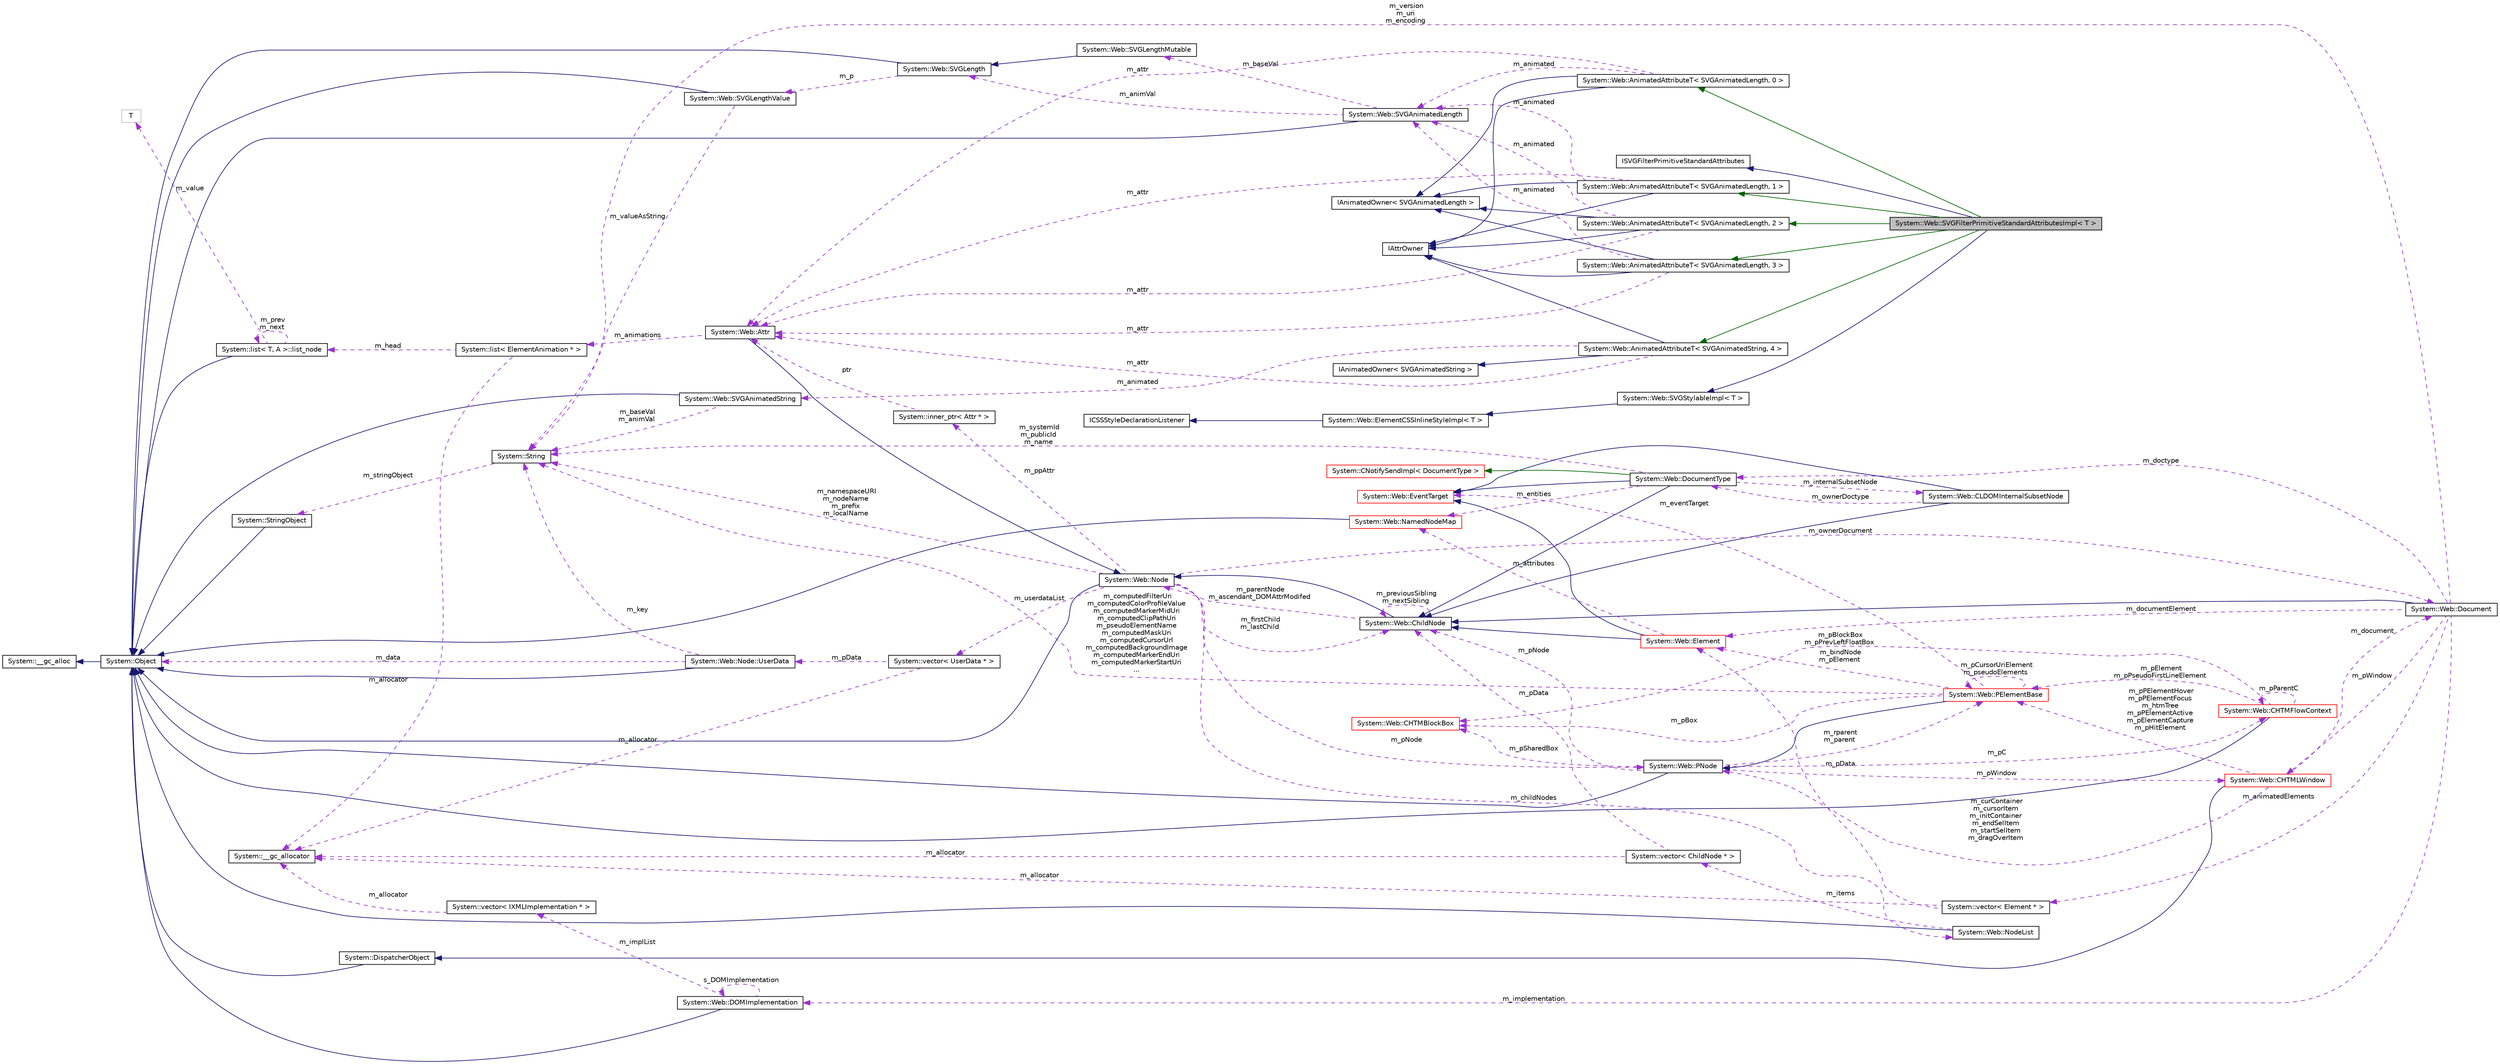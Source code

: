 digraph G
{
  edge [fontname="Helvetica",fontsize="10",labelfontname="Helvetica",labelfontsize="10"];
  node [fontname="Helvetica",fontsize="10",shape=record];
  rankdir="LR";
  Node1 [label="System::Web::SVGFilterPrimitiveStandardAttributesImpl\< T \>",height=0.2,width=0.4,color="black", fillcolor="grey75", style="filled" fontcolor="black"];
  Node2 -> Node1 [dir="back",color="midnightblue",fontsize="10",style="solid",fontname="Helvetica"];
  Node2 [label="System::Web::SVGStylableImpl\< T \>",height=0.2,width=0.4,color="black", fillcolor="white", style="filled",URL="$class_system_1_1_web_1_1_s_v_g_stylable_impl.html"];
  Node3 -> Node2 [dir="back",color="midnightblue",fontsize="10",style="solid",fontname="Helvetica"];
  Node3 [label="System::Web::ElementCSSInlineStyleImpl\< T \>",height=0.2,width=0.4,color="black", fillcolor="white", style="filled",URL="$class_system_1_1_web_1_1_element_c_s_s_inline_style_impl.html"];
  Node4 -> Node3 [dir="back",color="midnightblue",fontsize="10",style="solid",fontname="Helvetica"];
  Node4 [label="ICSSStyleDeclarationListener",height=0.2,width=0.4,color="black", fillcolor="white", style="filled",URL="$class_i_c_s_s_style_declaration_listener.html"];
  Node5 -> Node1 [dir="back",color="midnightblue",fontsize="10",style="solid",fontname="Helvetica"];
  Node5 [label="ISVGFilterPrimitiveStandardAttributes",height=0.2,width=0.4,color="black", fillcolor="white", style="filled",URL="$class_i_s_v_g_filter_primitive_standard_attributes.html"];
  Node6 -> Node1 [dir="back",color="darkgreen",fontsize="10",style="solid",fontname="Helvetica"];
  Node6 [label="System::Web::AnimatedAttributeT\< SVGAnimatedLength, 0 \>",height=0.2,width=0.4,color="black", fillcolor="white", style="filled",URL="$class_system_1_1_web_1_1_animated_attribute_t.html"];
  Node7 -> Node6 [dir="back",color="midnightblue",fontsize="10",style="solid",fontname="Helvetica"];
  Node7 [label="IAttrOwner",height=0.2,width=0.4,color="black", fillcolor="white", style="filled",URL="$class_i_attr_owner.html"];
  Node8 -> Node6 [dir="back",color="midnightblue",fontsize="10",style="solid",fontname="Helvetica"];
  Node8 [label="IAnimatedOwner\< SVGAnimatedLength \>",height=0.2,width=0.4,color="black", fillcolor="white", style="filled",URL="$class_i_animated_owner.html"];
  Node9 -> Node6 [dir="back",color="darkorchid3",fontsize="10",style="dashed",label=" m_animated" ,fontname="Helvetica"];
  Node9 [label="System::Web::SVGAnimatedLength",height=0.2,width=0.4,color="black", fillcolor="white", style="filled",URL="$class_system_1_1_web_1_1_s_v_g_animated_length.html"];
  Node10 -> Node9 [dir="back",color="midnightblue",fontsize="10",style="solid",fontname="Helvetica"];
  Node10 [label="System::Object",height=0.2,width=0.4,color="black", fillcolor="white", style="filled",URL="$class_system_1_1_object.html"];
  Node11 -> Node10 [dir="back",color="midnightblue",fontsize="10",style="solid",fontname="Helvetica"];
  Node11 [label="System::__gc_alloc",height=0.2,width=0.4,color="black", fillcolor="white", style="filled",URL="$class_system_1_1____gc__alloc.html"];
  Node12 -> Node9 [dir="back",color="darkorchid3",fontsize="10",style="dashed",label=" m_animVal" ,fontname="Helvetica"];
  Node12 [label="System::Web::SVGLength",height=0.2,width=0.4,color="black", fillcolor="white", style="filled",URL="$class_system_1_1_web_1_1_s_v_g_length.html"];
  Node10 -> Node12 [dir="back",color="midnightblue",fontsize="10",style="solid",fontname="Helvetica"];
  Node13 -> Node12 [dir="back",color="darkorchid3",fontsize="10",style="dashed",label=" m_p" ,fontname="Helvetica"];
  Node13 [label="System::Web::SVGLengthValue",height=0.2,width=0.4,color="black", fillcolor="white", style="filled",URL="$class_system_1_1_web_1_1_s_v_g_length_value.html"];
  Node10 -> Node13 [dir="back",color="midnightblue",fontsize="10",style="solid",fontname="Helvetica"];
  Node14 -> Node13 [dir="back",color="darkorchid3",fontsize="10",style="dashed",label=" m_valueAsString" ,fontname="Helvetica"];
  Node14 [label="System::String",height=0.2,width=0.4,color="black", fillcolor="white", style="filled",URL="$class_system_1_1_string.html"];
  Node15 -> Node14 [dir="back",color="darkorchid3",fontsize="10",style="dashed",label=" m_stringObject" ,fontname="Helvetica"];
  Node15 [label="System::StringObject",height=0.2,width=0.4,color="black", fillcolor="white", style="filled",URL="$class_system_1_1_string_object.html"];
  Node10 -> Node15 [dir="back",color="midnightblue",fontsize="10",style="solid",fontname="Helvetica"];
  Node16 -> Node9 [dir="back",color="darkorchid3",fontsize="10",style="dashed",label=" m_baseVal" ,fontname="Helvetica"];
  Node16 [label="System::Web::SVGLengthMutable",height=0.2,width=0.4,color="black", fillcolor="white", style="filled",URL="$class_system_1_1_web_1_1_s_v_g_length_mutable.html"];
  Node12 -> Node16 [dir="back",color="midnightblue",fontsize="10",style="solid",fontname="Helvetica"];
  Node17 -> Node6 [dir="back",color="darkorchid3",fontsize="10",style="dashed",label=" m_attr" ,fontname="Helvetica"];
  Node17 [label="System::Web::Attr",height=0.2,width=0.4,color="black", fillcolor="white", style="filled",URL="$class_system_1_1_web_1_1_attr.html"];
  Node18 -> Node17 [dir="back",color="midnightblue",fontsize="10",style="solid",fontname="Helvetica"];
  Node18 [label="System::Web::Node",height=0.2,width=0.4,color="black", fillcolor="white", style="filled",URL="$class_system_1_1_web_1_1_node.html"];
  Node10 -> Node18 [dir="back",color="midnightblue",fontsize="10",style="solid",fontname="Helvetica"];
  Node19 -> Node18 [dir="back",color="darkorchid3",fontsize="10",style="dashed",label=" m_childNodes" ,fontname="Helvetica"];
  Node19 [label="System::Web::NodeList",height=0.2,width=0.4,color="black", fillcolor="white", style="filled",URL="$class_system_1_1_web_1_1_node_list.html"];
  Node10 -> Node19 [dir="back",color="midnightblue",fontsize="10",style="solid",fontname="Helvetica"];
  Node20 -> Node19 [dir="back",color="darkorchid3",fontsize="10",style="dashed",label=" m_items" ,fontname="Helvetica"];
  Node20 [label="System::vector\< ChildNode * \>",height=0.2,width=0.4,color="black", fillcolor="white", style="filled",URL="$class_system_1_1vector.html"];
  Node21 -> Node20 [dir="back",color="darkorchid3",fontsize="10",style="dashed",label=" m_allocator" ,fontname="Helvetica"];
  Node21 [label="System::__gc_allocator",height=0.2,width=0.4,color="black", fillcolor="white", style="filled",URL="$class_system_1_1____gc__allocator.html"];
  Node22 -> Node20 [dir="back",color="darkorchid3",fontsize="10",style="dashed",label=" m_pData" ,fontname="Helvetica"];
  Node22 [label="System::Web::ChildNode",height=0.2,width=0.4,color="black", fillcolor="white", style="filled",URL="$class_system_1_1_web_1_1_child_node.html"];
  Node18 -> Node22 [dir="back",color="midnightblue",fontsize="10",style="solid",fontname="Helvetica"];
  Node18 -> Node22 [dir="back",color="darkorchid3",fontsize="10",style="dashed",label=" m_parentNode\nm_ascendant_DOMAttrModifed" ,fontname="Helvetica"];
  Node22 -> Node22 [dir="back",color="darkorchid3",fontsize="10",style="dashed",label=" m_previousSibling\nm_nextSibling" ,fontname="Helvetica"];
  Node23 -> Node18 [dir="back",color="darkorchid3",fontsize="10",style="dashed",label=" m_ownerDocument" ,fontname="Helvetica"];
  Node23 [label="System::Web::Document",height=0.2,width=0.4,color="black", fillcolor="white", style="filled",URL="$class_system_1_1_web_1_1_document.html"];
  Node22 -> Node23 [dir="back",color="midnightblue",fontsize="10",style="solid",fontname="Helvetica"];
  Node24 -> Node23 [dir="back",color="darkorchid3",fontsize="10",style="dashed",label=" m_implementation" ,fontname="Helvetica"];
  Node24 [label="System::Web::DOMImplementation",height=0.2,width=0.4,color="black", fillcolor="white", style="filled",URL="$class_system_1_1_web_1_1_d_o_m_implementation.html"];
  Node10 -> Node24 [dir="back",color="midnightblue",fontsize="10",style="solid",fontname="Helvetica"];
  Node24 -> Node24 [dir="back",color="darkorchid3",fontsize="10",style="dashed",label=" s_DOMImplementation" ,fontname="Helvetica"];
  Node25 -> Node24 [dir="back",color="darkorchid3",fontsize="10",style="dashed",label=" m_implList" ,fontname="Helvetica"];
  Node25 [label="System::vector\< IXMLImplementation * \>",height=0.2,width=0.4,color="black", fillcolor="white", style="filled",URL="$class_system_1_1vector.html"];
  Node21 -> Node25 [dir="back",color="darkorchid3",fontsize="10",style="dashed",label=" m_allocator" ,fontname="Helvetica"];
  Node26 -> Node23 [dir="back",color="darkorchid3",fontsize="10",style="dashed",label=" m_doctype" ,fontname="Helvetica"];
  Node26 [label="System::Web::DocumentType",height=0.2,width=0.4,color="black", fillcolor="white", style="filled",URL="$class_system_1_1_web_1_1_document_type.html"];
  Node22 -> Node26 [dir="back",color="midnightblue",fontsize="10",style="solid",fontname="Helvetica"];
  Node27 -> Node26 [dir="back",color="midnightblue",fontsize="10",style="solid",fontname="Helvetica"];
  Node27 [label="System::Web::EventTarget",height=0.2,width=0.4,color="red", fillcolor="white", style="filled",URL="$class_system_1_1_web_1_1_event_target.html"];
  Node28 -> Node26 [dir="back",color="darkgreen",fontsize="10",style="solid",fontname="Helvetica"];
  Node28 [label="System::CNotifySendImpl\< DocumentType \>",height=0.2,width=0.4,color="red", fillcolor="white", style="filled",URL="$class_system_1_1_c_notify_send_impl.html"];
  Node29 -> Node26 [dir="back",color="darkorchid3",fontsize="10",style="dashed",label=" m_internalSubsetNode" ,fontname="Helvetica"];
  Node29 [label="System::Web::CLDOMInternalSubsetNode",height=0.2,width=0.4,color="black", fillcolor="white", style="filled",URL="$class_system_1_1_web_1_1_c_l_d_o_m_internal_subset_node.html"];
  Node22 -> Node29 [dir="back",color="midnightblue",fontsize="10",style="solid",fontname="Helvetica"];
  Node27 -> Node29 [dir="back",color="midnightblue",fontsize="10",style="solid",fontname="Helvetica"];
  Node26 -> Node29 [dir="back",color="darkorchid3",fontsize="10",style="dashed",label=" m_ownerDoctype" ,fontname="Helvetica"];
  Node30 -> Node26 [dir="back",color="darkorchid3",fontsize="10",style="dashed",label=" m_entities" ,fontname="Helvetica"];
  Node30 [label="System::Web::NamedNodeMap",height=0.2,width=0.4,color="red", fillcolor="white", style="filled",URL="$class_system_1_1_web_1_1_named_node_map.html"];
  Node10 -> Node30 [dir="back",color="midnightblue",fontsize="10",style="solid",fontname="Helvetica"];
  Node14 -> Node26 [dir="back",color="darkorchid3",fontsize="10",style="dashed",label=" m_systemId\nm_publicId\nm_name" ,fontname="Helvetica"];
  Node31 -> Node23 [dir="back",color="darkorchid3",fontsize="10",style="dashed",label=" m_animatedElements" ,fontname="Helvetica"];
  Node31 [label="System::vector\< Element * \>",height=0.2,width=0.4,color="black", fillcolor="white", style="filled",URL="$class_system_1_1vector.html"];
  Node21 -> Node31 [dir="back",color="darkorchid3",fontsize="10",style="dashed",label=" m_allocator" ,fontname="Helvetica"];
  Node32 -> Node31 [dir="back",color="darkorchid3",fontsize="10",style="dashed",label=" m_pData" ,fontname="Helvetica"];
  Node32 [label="System::Web::Element",height=0.2,width=0.4,color="red", fillcolor="white", style="filled",URL="$class_system_1_1_web_1_1_element.html"];
  Node22 -> Node32 [dir="back",color="midnightblue",fontsize="10",style="solid",fontname="Helvetica"];
  Node27 -> Node32 [dir="back",color="midnightblue",fontsize="10",style="solid",fontname="Helvetica"];
  Node30 -> Node32 [dir="back",color="darkorchid3",fontsize="10",style="dashed",label=" m_attributes" ,fontname="Helvetica"];
  Node33 -> Node23 [dir="back",color="darkorchid3",fontsize="10",style="dashed",label=" m_pWindow" ,fontname="Helvetica"];
  Node33 [label="System::Web::CHTMLWindow",height=0.2,width=0.4,color="red", fillcolor="white", style="filled",URL="$class_system_1_1_web_1_1_c_h_t_m_l_window.html"];
  Node34 -> Node33 [dir="back",color="midnightblue",fontsize="10",style="solid",fontname="Helvetica"];
  Node34 [label="System::DispatcherObject",height=0.2,width=0.4,color="black", fillcolor="white", style="filled",URL="$class_system_1_1_dispatcher_object.html"];
  Node10 -> Node34 [dir="back",color="midnightblue",fontsize="10",style="solid",fontname="Helvetica"];
  Node23 -> Node33 [dir="back",color="darkorchid3",fontsize="10",style="dashed",label=" m_document" ,fontname="Helvetica"];
  Node35 -> Node33 [dir="back",color="darkorchid3",fontsize="10",style="dashed",label=" m_curContainer\nm_cursorItem\nm_initContainer\nm_endSelItem\nm_startSelItem\nm_dragOverItem" ,fontname="Helvetica"];
  Node35 [label="System::Web::PNode",height=0.2,width=0.4,color="black", fillcolor="white", style="filled",URL="$class_system_1_1_web_1_1_p_node.html"];
  Node10 -> Node35 [dir="back",color="midnightblue",fontsize="10",style="solid",fontname="Helvetica"];
  Node33 -> Node35 [dir="back",color="darkorchid3",fontsize="10",style="dashed",label=" m_pWindow" ,fontname="Helvetica"];
  Node36 -> Node35 [dir="back",color="darkorchid3",fontsize="10",style="dashed",label=" m_rparent\nm_parent" ,fontname="Helvetica"];
  Node36 [label="System::Web::PElementBase",height=0.2,width=0.4,color="red", fillcolor="white", style="filled",URL="$class_system_1_1_web_1_1_p_element_base.html"];
  Node35 -> Node36 [dir="back",color="midnightblue",fontsize="10",style="solid",fontname="Helvetica"];
  Node27 -> Node36 [dir="back",color="darkorchid3",fontsize="10",style="dashed",label=" m_eventTarget" ,fontname="Helvetica"];
  Node14 -> Node36 [dir="back",color="darkorchid3",fontsize="10",style="dashed",label=" m_computedFilterUri\nm_computedColorProfileValue\nm_computedMarkerMidUri\nm_computedClipPathUri\nm_pseudoElementName\nm_computedMaskUri\nm_computedCursorUrl\nm_computedBackgroundImage\nm_computedMarkerEndUri\nm_computedMarkerStartUri\n..." ,fontname="Helvetica"];
  Node32 -> Node36 [dir="back",color="darkorchid3",fontsize="10",style="dashed",label=" m_bindNode\nm_pElement" ,fontname="Helvetica"];
  Node36 -> Node36 [dir="back",color="darkorchid3",fontsize="10",style="dashed",label=" m_pCursorUriElement\nm_pseudoElements" ,fontname="Helvetica"];
  Node37 -> Node36 [dir="back",color="darkorchid3",fontsize="10",style="dashed",label=" m_pBox" ,fontname="Helvetica"];
  Node37 [label="System::Web::CHTMBlockBox",height=0.2,width=0.4,color="red", fillcolor="white", style="filled",URL="$class_system_1_1_web_1_1_c_h_t_m_block_box.html"];
  Node22 -> Node35 [dir="back",color="darkorchid3",fontsize="10",style="dashed",label=" m_pNode" ,fontname="Helvetica"];
  Node38 -> Node35 [dir="back",color="darkorchid3",fontsize="10",style="dashed",label=" m_pC" ,fontname="Helvetica"];
  Node38 [label="System::Web::CHTMFlowContext",height=0.2,width=0.4,color="red", fillcolor="white", style="filled",URL="$class_system_1_1_web_1_1_c_h_t_m_flow_context.html"];
  Node10 -> Node38 [dir="back",color="midnightblue",fontsize="10",style="solid",fontname="Helvetica"];
  Node36 -> Node38 [dir="back",color="darkorchid3",fontsize="10",style="dashed",label=" m_pElement\nm_pPseudoFirstLineElement" ,fontname="Helvetica"];
  Node38 -> Node38 [dir="back",color="darkorchid3",fontsize="10",style="dashed",label=" m_pParentC" ,fontname="Helvetica"];
  Node37 -> Node38 [dir="back",color="darkorchid3",fontsize="10",style="dashed",label=" m_pBlockBox\nm_pPrevLeftFloatBox" ,fontname="Helvetica"];
  Node37 -> Node35 [dir="back",color="darkorchid3",fontsize="10",style="dashed",label=" m_pSharedBox" ,fontname="Helvetica"];
  Node36 -> Node33 [dir="back",color="darkorchid3",fontsize="10",style="dashed",label=" m_pPElementHover\nm_pPElementFocus\nm_htmTree\nm_pPElementActive\nm_pElementCapture\nm_pHitElement" ,fontname="Helvetica"];
  Node14 -> Node23 [dir="back",color="darkorchid3",fontsize="10",style="dashed",label=" m_version\nm_uri\nm_encoding" ,fontname="Helvetica"];
  Node32 -> Node23 [dir="back",color="darkorchid3",fontsize="10",style="dashed",label=" m_documentElement" ,fontname="Helvetica"];
  Node14 -> Node18 [dir="back",color="darkorchid3",fontsize="10",style="dashed",label=" m_namespaceURI\nm_nodeName\nm_prefix\nm_localName" ,fontname="Helvetica"];
  Node35 -> Node18 [dir="back",color="darkorchid3",fontsize="10",style="dashed",label=" m_pNode" ,fontname="Helvetica"];
  Node22 -> Node18 [dir="back",color="darkorchid3",fontsize="10",style="dashed",label=" m_firstChild\nm_lastChild" ,fontname="Helvetica"];
  Node39 -> Node18 [dir="back",color="darkorchid3",fontsize="10",style="dashed",label=" m_userdataList" ,fontname="Helvetica"];
  Node39 [label="System::vector\< UserData * \>",height=0.2,width=0.4,color="black", fillcolor="white", style="filled",URL="$class_system_1_1vector.html"];
  Node40 -> Node39 [dir="back",color="darkorchid3",fontsize="10",style="dashed",label=" m_pData" ,fontname="Helvetica"];
  Node40 [label="System::Web::Node::UserData",height=0.2,width=0.4,color="black", fillcolor="white", style="filled",URL="$class_system_1_1_web_1_1_node_1_1_user_data.html"];
  Node10 -> Node40 [dir="back",color="midnightblue",fontsize="10",style="solid",fontname="Helvetica"];
  Node14 -> Node40 [dir="back",color="darkorchid3",fontsize="10",style="dashed",label=" m_key" ,fontname="Helvetica"];
  Node10 -> Node40 [dir="back",color="darkorchid3",fontsize="10",style="dashed",label=" m_data" ,fontname="Helvetica"];
  Node21 -> Node39 [dir="back",color="darkorchid3",fontsize="10",style="dashed",label=" m_allocator" ,fontname="Helvetica"];
  Node41 -> Node18 [dir="back",color="darkorchid3",fontsize="10",style="dashed",label=" m_ppAttr" ,fontname="Helvetica"];
  Node41 [label="System::inner_ptr\< Attr * \>",height=0.2,width=0.4,color="black", fillcolor="white", style="filled",URL="$class_system_1_1inner__ptr.html"];
  Node17 -> Node41 [dir="back",color="darkorchid3",fontsize="10",style="dashed",label=" ptr" ,fontname="Helvetica"];
  Node42 -> Node17 [dir="back",color="darkorchid3",fontsize="10",style="dashed",label=" m_animations" ,fontname="Helvetica"];
  Node42 [label="System::list\< ElementAnimation * \>",height=0.2,width=0.4,color="black", fillcolor="white", style="filled",URL="$class_system_1_1list.html"];
  Node21 -> Node42 [dir="back",color="darkorchid3",fontsize="10",style="dashed",label=" m_allocator" ,fontname="Helvetica"];
  Node43 -> Node42 [dir="back",color="darkorchid3",fontsize="10",style="dashed",label=" m_head" ,fontname="Helvetica"];
  Node43 [label="System::list\< T, A \>::list_node",height=0.2,width=0.4,color="black", fillcolor="white", style="filled",URL="$class_system_1_1list_1_1list__node.html"];
  Node10 -> Node43 [dir="back",color="midnightblue",fontsize="10",style="solid",fontname="Helvetica"];
  Node43 -> Node43 [dir="back",color="darkorchid3",fontsize="10",style="dashed",label=" m_prev\nm_next" ,fontname="Helvetica"];
  Node44 -> Node43 [dir="back",color="darkorchid3",fontsize="10",style="dashed",label=" m_value" ,fontname="Helvetica"];
  Node44 [label="T",height=0.2,width=0.4,color="grey75", fillcolor="white", style="filled"];
  Node45 -> Node1 [dir="back",color="darkgreen",fontsize="10",style="solid",fontname="Helvetica"];
  Node45 [label="System::Web::AnimatedAttributeT\< SVGAnimatedLength, 1 \>",height=0.2,width=0.4,color="black", fillcolor="white", style="filled",URL="$class_system_1_1_web_1_1_animated_attribute_t.html"];
  Node7 -> Node45 [dir="back",color="midnightblue",fontsize="10",style="solid",fontname="Helvetica"];
  Node8 -> Node45 [dir="back",color="midnightblue",fontsize="10",style="solid",fontname="Helvetica"];
  Node9 -> Node45 [dir="back",color="darkorchid3",fontsize="10",style="dashed",label=" m_animated" ,fontname="Helvetica"];
  Node17 -> Node45 [dir="back",color="darkorchid3",fontsize="10",style="dashed",label=" m_attr" ,fontname="Helvetica"];
  Node46 -> Node1 [dir="back",color="darkgreen",fontsize="10",style="solid",fontname="Helvetica"];
  Node46 [label="System::Web::AnimatedAttributeT\< SVGAnimatedLength, 2 \>",height=0.2,width=0.4,color="black", fillcolor="white", style="filled",URL="$class_system_1_1_web_1_1_animated_attribute_t.html"];
  Node7 -> Node46 [dir="back",color="midnightblue",fontsize="10",style="solid",fontname="Helvetica"];
  Node8 -> Node46 [dir="back",color="midnightblue",fontsize="10",style="solid",fontname="Helvetica"];
  Node9 -> Node46 [dir="back",color="darkorchid3",fontsize="10",style="dashed",label=" m_animated" ,fontname="Helvetica"];
  Node17 -> Node46 [dir="back",color="darkorchid3",fontsize="10",style="dashed",label=" m_attr" ,fontname="Helvetica"];
  Node47 -> Node1 [dir="back",color="darkgreen",fontsize="10",style="solid",fontname="Helvetica"];
  Node47 [label="System::Web::AnimatedAttributeT\< SVGAnimatedLength, 3 \>",height=0.2,width=0.4,color="black", fillcolor="white", style="filled",URL="$class_system_1_1_web_1_1_animated_attribute_t.html"];
  Node7 -> Node47 [dir="back",color="midnightblue",fontsize="10",style="solid",fontname="Helvetica"];
  Node8 -> Node47 [dir="back",color="midnightblue",fontsize="10",style="solid",fontname="Helvetica"];
  Node9 -> Node47 [dir="back",color="darkorchid3",fontsize="10",style="dashed",label=" m_animated" ,fontname="Helvetica"];
  Node17 -> Node47 [dir="back",color="darkorchid3",fontsize="10",style="dashed",label=" m_attr" ,fontname="Helvetica"];
  Node48 -> Node1 [dir="back",color="darkgreen",fontsize="10",style="solid",fontname="Helvetica"];
  Node48 [label="System::Web::AnimatedAttributeT\< SVGAnimatedString, 4 \>",height=0.2,width=0.4,color="black", fillcolor="white", style="filled",URL="$class_system_1_1_web_1_1_animated_attribute_t.html"];
  Node7 -> Node48 [dir="back",color="midnightblue",fontsize="10",style="solid",fontname="Helvetica"];
  Node49 -> Node48 [dir="back",color="midnightblue",fontsize="10",style="solid",fontname="Helvetica"];
  Node49 [label="IAnimatedOwner\< SVGAnimatedString \>",height=0.2,width=0.4,color="black", fillcolor="white", style="filled",URL="$class_i_animated_owner.html"];
  Node50 -> Node48 [dir="back",color="darkorchid3",fontsize="10",style="dashed",label=" m_animated" ,fontname="Helvetica"];
  Node50 [label="System::Web::SVGAnimatedString",height=0.2,width=0.4,color="black", fillcolor="white", style="filled",URL="$class_system_1_1_web_1_1_s_v_g_animated_string.html"];
  Node10 -> Node50 [dir="back",color="midnightblue",fontsize="10",style="solid",fontname="Helvetica"];
  Node14 -> Node50 [dir="back",color="darkorchid3",fontsize="10",style="dashed",label=" m_baseVal\nm_animVal" ,fontname="Helvetica"];
  Node17 -> Node48 [dir="back",color="darkorchid3",fontsize="10",style="dashed",label=" m_attr" ,fontname="Helvetica"];
}
